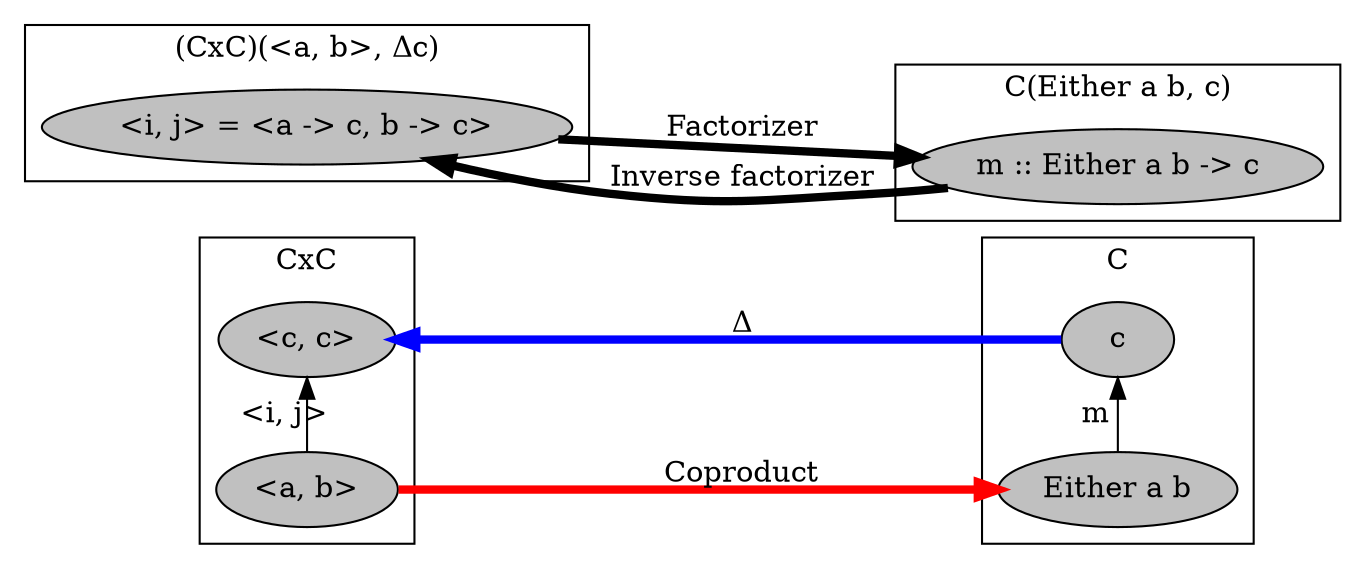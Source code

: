 digraph {
  node [style="filled" color="black" fillcolor="gray"]
  rankdir=LR

  subgraph clusterCxC {
    label="CxC"

    ab [label="<a, b>"]
    cc [label="<c, c>"]

    { rank=same ab cc }
  }

  subgraph clusterC {
    label="C"

    eitherab [label="Either a b"]
    c [label="c"]

    { rank=same eitherab c }
  }

  ab -> cc [label="<i, j>"]
  eitherab -> c [label="m"]
  ab -> eitherab [label="Coproduct" color="red" penwidth=4]
  c -> cc [label="Δ" color="blue" penwidth=4]

  subgraph clusterCxCHomset {
    label="(CxC)(<a, b>, Δc)"

    ij [label="<i, j> = <a -> c, b -> c>"]
  }

  subgraph clusterCHomset {
    label="C(Either a b, c)"

    m [label="m :: Either a b -> c"]
  }

  ij -> m [label="Factorizer" penwidth=4]
  m -> ij [label="Inverse factorizer" penwidth=4]

  { rank=LR ij m }
}
